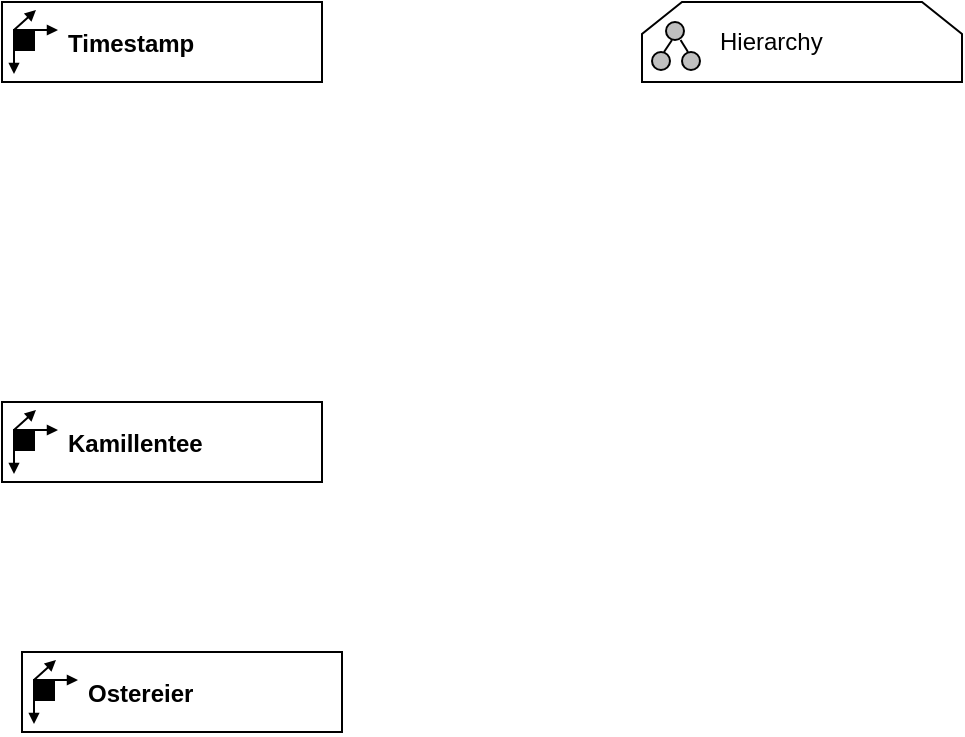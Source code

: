<mxfile version="25.0.3">
  <diagram name="Seite-1" id="D6MCeGrKerhMQp70AOl7">
    <mxGraphModel dx="1724" dy="929" grid="1" gridSize="10" guides="1" tooltips="1" connect="1" arrows="1" fold="1" page="1" pageScale="1" pageWidth="827" pageHeight="1169" math="0" shadow="0">
      <root>
        <mxCell id="0" />
        <mxCell id="1" parent="0" />
        <object label="Timestamp" btelligentShapeType="Dimension" btelligentLibrary="ADAPT" id="JcKF2ojR-ty8W29sog4p-49">
          <mxCell style="group;fillColor=default;verticalAlign=middle;align=left;spacingLeft=31;fontStyle=1" vertex="1" connectable="0" parent="1">
            <mxGeometry x="160" y="240" width="160" height="40" as="geometry" />
          </mxCell>
        </object>
        <object label="GGG" btelligentShapeType="Dimension" btelligentLibrary="ADAPT" id="JcKF2ojR-ty8W29sog4p-40">
          <mxCell style="rounded=0;whiteSpace=wrap;html=1;noLabel=1;container=0;editable=1;movable=1;resizable=1;rotatable=1;deletable=1;locked=0;connectable=1;fillColor=none;" vertex="1" parent="JcKF2ojR-ty8W29sog4p-49">
            <mxGeometry width="160" height="40" as="geometry" />
          </mxCell>
        </object>
        <mxCell id="JcKF2ojR-ty8W29sog4p-43" value="" style="rounded=0;whiteSpace=wrap;html=1;fillColor=#000000;fontColor=#ffffff;strokeColor=#000000;strokeWidth=1;deletable=1;cloneable=0;movable=1;editable=1;resizable=1;rotatable=1;locked=0;connectable=1;container=0;expand=0;recursiveResize=0;allowArrows=0;" vertex="1" parent="JcKF2ojR-ty8W29sog4p-49">
          <mxGeometry x="6.0" y="14" width="10" height="10" as="geometry" />
        </mxCell>
        <mxCell id="JcKF2ojR-ty8W29sog4p-44" value="" style="endArrow=block;html=1;rounded=0;endFill=1;startSize=2;endSize=3;strokeWidth=1;deletable=1;cloneable=0;movable=1;editable=1;resizable=1;rotatable=1;locked=0;connectable=1;" edge="1" parent="JcKF2ojR-ty8W29sog4p-49">
          <mxGeometry width="50" height="50" relative="1" as="geometry">
            <mxPoint x="15.0" y="14" as="sourcePoint" />
            <mxPoint x="28.0" y="14" as="targetPoint" />
          </mxGeometry>
        </mxCell>
        <mxCell id="JcKF2ojR-ty8W29sog4p-45" value="" style="endArrow=block;html=1;rounded=0;endFill=1;startSize=2;endSize=3;strokeWidth=1;deletable=1;cloneable=0;movable=1;editable=1;resizable=1;rotatable=1;locked=0;connectable=1;" edge="1" parent="JcKF2ojR-ty8W29sog4p-49">
          <mxGeometry width="50" height="50" relative="1" as="geometry">
            <mxPoint x="6.0" y="22" as="sourcePoint" />
            <mxPoint x="6.0" y="36" as="targetPoint" />
          </mxGeometry>
        </mxCell>
        <mxCell id="JcKF2ojR-ty8W29sog4p-46" value="" style="endArrow=block;html=1;rounded=0;endFill=1;startSize=2;endSize=3;strokeWidth=1;deletable=1;cloneable=0;movable=1;editable=1;resizable=1;rotatable=1;locked=0;connectable=1;" edge="1" parent="JcKF2ojR-ty8W29sog4p-49">
          <mxGeometry width="50" height="50" relative="1" as="geometry">
            <mxPoint x="6.0" y="14" as="sourcePoint" />
            <mxPoint x="17.0" y="4" as="targetPoint" />
          </mxGeometry>
        </mxCell>
        <mxCell id="JcKF2ojR-ty8W29sog4p-63" value="Hierarchy" style="shape=loopLimit;whiteSpace=wrap;html=1;size=20;verticalAlign=middle;spacingLeft=37;align=left;container=0;" vertex="1" parent="1">
          <mxGeometry x="480" y="240" width="160" height="40" as="geometry" />
        </mxCell>
        <mxCell id="JcKF2ojR-ty8W29sog4p-70" value="" style="group;movable=1;resizable=1;rotatable=1;deletable=1;editable=1;locked=0;connectable=1;" vertex="1" connectable="0" parent="1">
          <mxGeometry x="485" y="250" width="24" height="24" as="geometry" />
        </mxCell>
        <mxCell id="JcKF2ojR-ty8W29sog4p-65" style="vsdxID=8;fillColor=#C0C0C0;gradientColor=none;shape=stencil(rVFBDsIwDHtNj5VCK14wxj8ilm0VZZ3SAuX3tAoIBhwQ4mbHjhMlyjZxxJmUgZg47OnsujQqu1HGuGkkdqkgZVtlmz4wDRyOUyd8xuqs6BBONSFLH9QOAxdha6FbcSLvisR5oQEvvfegFXyMgqwxu6g5JEwuTIupHnkgXcbo3uNwyxEpnonmt/Ivi/1nLfhirQIeZ+6d9/KlZ/31LaUkL7XtFQ==);strokeColor=#000000;spacingTop=-3;spacingBottom=-3;spacingLeft=-3;spacingRight=-3;points=[];labelBackgroundColor=none;rounded=0;html=1;whiteSpace=wrap;container=0;" vertex="1" parent="JcKF2ojR-ty8W29sog4p-70">
          <mxGeometry y="15" width="9" height="9" as="geometry" />
        </mxCell>
        <mxCell id="JcKF2ojR-ty8W29sog4p-66" style="vsdxID=9;fillColor=#C0C0C0;gradientColor=none;shape=stencil(rVFBDsIwDHtNj5VCK14wxj8ilm0VZZ3SAuX3tAoIBhwQ4mbHjhMlyjZxxJmUgZg47OnsujQqu1HGuGkkdqkgZVtlmz4wDRyOUyd8xuqs6BBONSFLH9QOAxdha6FbcSLvisR5oQEvvfegFXyMgqwxu6g5JEwuTIupHnkgXcbo3uNwyxEpnonmt/Ivi/1nLfhirQIeZ+6d9/KlZ/31LaUkL7XtFQ==);strokeColor=#000000;spacingTop=-3;spacingBottom=-3;spacingLeft=-3;spacingRight=-3;points=[];labelBackgroundColor=none;rounded=0;html=1;whiteSpace=wrap;container=0;" vertex="1" parent="JcKF2ojR-ty8W29sog4p-70">
          <mxGeometry x="15" y="15" width="9" height="9" as="geometry" />
        </mxCell>
        <mxCell id="JcKF2ojR-ty8W29sog4p-67" style="vsdxID=10;fillColor=#C0C0C0;gradientColor=none;shape=stencil(rVFBDsIwDHtNj5VCK14wxj8ilm0VZZ3SAuX3tAoIBhwQ4mbHjhMlyjZxxJmUgZg47OnsujQqu1HGuGkkdqkgZVtlmz4wDRyOUyd8xuqs6BBONSFLH9QOAxdha6FbcSLvisR5oQEvvfegFXyMgqwxu6g5JEwuTIupHnkgXcbo3uNwyxEpnonmt/Ivi/1nLfhirQIeZ+6d9/KlZ/31LaUkL7XtFQ==);strokeColor=#000000;spacingTop=-3;spacingBottom=-3;spacingLeft=-3;spacingRight=-3;points=[];labelBackgroundColor=none;rounded=0;html=1;whiteSpace=wrap;container=0;" vertex="1" parent="JcKF2ojR-ty8W29sog4p-70">
          <mxGeometry x="7" width="9" height="9" as="geometry" />
        </mxCell>
        <mxCell id="JcKF2ojR-ty8W29sog4p-68" value="" style="vsdxID=11;edgeStyle=none;startArrow=none;endArrow=none;startSize=5;endSize=5;strokeColor=#000000;spacingTop=-3;spacingBottom=-3;spacingLeft=-3;spacingRight=-3;verticalAlign=middle;html=1;labelBackgroundColor=none;rounded=0;" edge="1" parent="JcKF2ojR-ty8W29sog4p-70">
          <mxGeometry relative="1" as="geometry">
            <Array as="points" />
            <mxPoint x="6" y="15" as="sourcePoint" />
            <mxPoint x="10" y="9" as="targetPoint" />
          </mxGeometry>
        </mxCell>
        <mxCell id="JcKF2ojR-ty8W29sog4p-69" value="" style="vsdxID=12;edgeStyle=none;startArrow=none;endArrow=none;startSize=5;endSize=5;strokeColor=#000000;spacingTop=-3;spacingBottom=-3;spacingLeft=-3;spacingRight=-3;verticalAlign=middle;html=1;labelBackgroundColor=none;rounded=0;" edge="1" parent="JcKF2ojR-ty8W29sog4p-70" target="JcKF2ojR-ty8W29sog4p-67">
          <mxGeometry relative="1" as="geometry">
            <Array as="points" />
            <mxPoint x="18" y="15" as="sourcePoint" />
            <mxPoint x="15" y="9" as="targetPoint" />
          </mxGeometry>
        </mxCell>
        <object label="Kamillentee" btelligentShapeType="Dimension" btelligentLibrary="ADAPT" id="JcKF2ojR-ty8W29sog4p-71">
          <mxCell style="group;fillColor=default;verticalAlign=middle;align=left;spacingLeft=31;fontStyle=1" vertex="1" connectable="0" parent="1">
            <mxGeometry x="160" y="440" width="160" height="40" as="geometry" />
          </mxCell>
        </object>
        <object label="GGG" btelligentShapeType="Dimension" btelligentLibrary="ADAPT" id="JcKF2ojR-ty8W29sog4p-72">
          <mxCell style="rounded=0;whiteSpace=wrap;html=1;noLabel=1;container=0;editable=1;movable=1;resizable=1;rotatable=1;deletable=1;locked=0;connectable=1;fillColor=none;" vertex="1" parent="JcKF2ojR-ty8W29sog4p-71">
            <mxGeometry width="160" height="40" as="geometry" />
          </mxCell>
        </object>
        <mxCell id="JcKF2ojR-ty8W29sog4p-73" value="" style="rounded=0;whiteSpace=wrap;html=1;fillColor=#000000;fontColor=#ffffff;strokeColor=#000000;strokeWidth=1;deletable=1;cloneable=0;movable=1;editable=1;resizable=1;rotatable=1;locked=0;connectable=1;container=0;expand=0;recursiveResize=0;allowArrows=0;" vertex="1" parent="JcKF2ojR-ty8W29sog4p-71">
          <mxGeometry x="6.0" y="14" width="10" height="10" as="geometry" />
        </mxCell>
        <mxCell id="JcKF2ojR-ty8W29sog4p-74" value="" style="endArrow=block;html=1;rounded=0;endFill=1;startSize=2;endSize=3;strokeWidth=1;deletable=1;cloneable=0;movable=1;editable=1;resizable=1;rotatable=1;locked=0;connectable=1;" edge="1" parent="JcKF2ojR-ty8W29sog4p-71">
          <mxGeometry width="50" height="50" relative="1" as="geometry">
            <mxPoint x="15.0" y="14" as="sourcePoint" />
            <mxPoint x="28.0" y="14" as="targetPoint" />
          </mxGeometry>
        </mxCell>
        <mxCell id="JcKF2ojR-ty8W29sog4p-75" value="" style="endArrow=block;html=1;rounded=0;endFill=1;startSize=2;endSize=3;strokeWidth=1;deletable=1;cloneable=0;movable=1;editable=1;resizable=1;rotatable=1;locked=0;connectable=1;" edge="1" parent="JcKF2ojR-ty8W29sog4p-71">
          <mxGeometry width="50" height="50" relative="1" as="geometry">
            <mxPoint x="6.0" y="22" as="sourcePoint" />
            <mxPoint x="6.0" y="36" as="targetPoint" />
          </mxGeometry>
        </mxCell>
        <mxCell id="JcKF2ojR-ty8W29sog4p-76" value="" style="endArrow=block;html=1;rounded=0;endFill=1;startSize=2;endSize=3;strokeWidth=1;deletable=1;cloneable=0;movable=1;editable=1;resizable=1;rotatable=1;locked=0;connectable=1;" edge="1" parent="JcKF2ojR-ty8W29sog4p-71">
          <mxGeometry width="50" height="50" relative="1" as="geometry">
            <mxPoint x="6.0" y="14" as="sourcePoint" />
            <mxPoint x="17.0" y="4" as="targetPoint" />
          </mxGeometry>
        </mxCell>
        <object label="Ostereier" btelligentShapeType="Dimension" btelligentLibrary="ADAPT" id="JcKF2ojR-ty8W29sog4p-77">
          <mxCell style="group;fillColor=default;verticalAlign=middle;align=left;spacingLeft=31;fontStyle=1" vertex="1" connectable="0" parent="1">
            <mxGeometry x="170" y="565" width="160" height="40" as="geometry" />
          </mxCell>
        </object>
        <object label="GGG" btelligentShapeType="Dimension" btelligentLibrary="ADAPT" id="JcKF2ojR-ty8W29sog4p-78">
          <mxCell style="rounded=0;whiteSpace=wrap;html=1;noLabel=1;container=0;editable=1;movable=1;resizable=1;rotatable=1;deletable=1;locked=0;connectable=1;fillColor=none;" vertex="1" parent="JcKF2ojR-ty8W29sog4p-77">
            <mxGeometry width="160" height="40" as="geometry" />
          </mxCell>
        </object>
        <mxCell id="JcKF2ojR-ty8W29sog4p-79" value="" style="rounded=0;whiteSpace=wrap;html=1;fillColor=#000000;fontColor=#ffffff;strokeColor=#000000;strokeWidth=1;deletable=1;cloneable=0;movable=1;editable=1;resizable=1;rotatable=1;locked=0;connectable=1;container=0;expand=0;recursiveResize=0;allowArrows=0;" vertex="1" parent="JcKF2ojR-ty8W29sog4p-77">
          <mxGeometry x="6.0" y="14" width="10" height="10" as="geometry" />
        </mxCell>
        <mxCell id="JcKF2ojR-ty8W29sog4p-80" value="" style="endArrow=block;html=1;rounded=0;endFill=1;startSize=2;endSize=3;strokeWidth=1;deletable=1;cloneable=0;movable=1;editable=1;resizable=1;rotatable=1;locked=0;connectable=1;" edge="1" parent="JcKF2ojR-ty8W29sog4p-77">
          <mxGeometry width="50" height="50" relative="1" as="geometry">
            <mxPoint x="15.0" y="14" as="sourcePoint" />
            <mxPoint x="28.0" y="14" as="targetPoint" />
          </mxGeometry>
        </mxCell>
        <mxCell id="JcKF2ojR-ty8W29sog4p-81" value="" style="endArrow=block;html=1;rounded=0;endFill=1;startSize=2;endSize=3;strokeWidth=1;deletable=1;cloneable=0;movable=1;editable=1;resizable=1;rotatable=1;locked=0;connectable=1;" edge="1" parent="JcKF2ojR-ty8W29sog4p-77">
          <mxGeometry width="50" height="50" relative="1" as="geometry">
            <mxPoint x="6.0" y="22" as="sourcePoint" />
            <mxPoint x="6.0" y="36" as="targetPoint" />
          </mxGeometry>
        </mxCell>
        <mxCell id="JcKF2ojR-ty8W29sog4p-82" value="" style="endArrow=block;html=1;rounded=0;endFill=1;startSize=2;endSize=3;strokeWidth=1;deletable=1;cloneable=0;movable=1;editable=1;resizable=1;rotatable=1;locked=0;connectable=1;" edge="1" parent="JcKF2ojR-ty8W29sog4p-77">
          <mxGeometry width="50" height="50" relative="1" as="geometry">
            <mxPoint x="6.0" y="14" as="sourcePoint" />
            <mxPoint x="17.0" y="4" as="targetPoint" />
          </mxGeometry>
        </mxCell>
      </root>
    </mxGraphModel>
  </diagram>
</mxfile>
